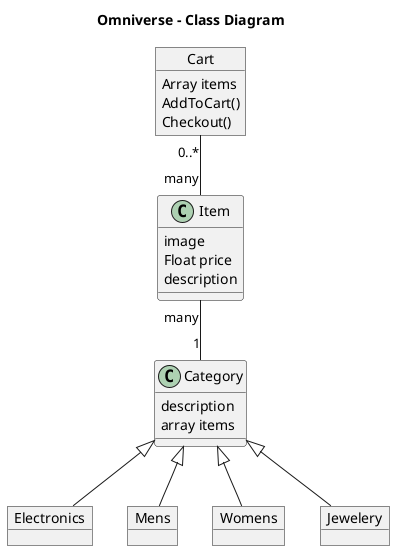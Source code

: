 
@startuml Omniverse Class Diagram

title Omniverse - Class Diagram

class Category {
    description
    array items
}

object Electronics {

}

object Mens {
  
}

object Womens {

}

object Jewelery {

}

class Item {
  image
  Float price 
  description
}

object Cart {
  Array items
  AddToCart()
    Checkout()
}


 
Cart "0..*" -- "many" Item
Item "many" -- "1" Category

Category <|-- Electronics
Category <|-- Mens
Category <|-- Womens
Category <|-- Jewelery




@enduml
